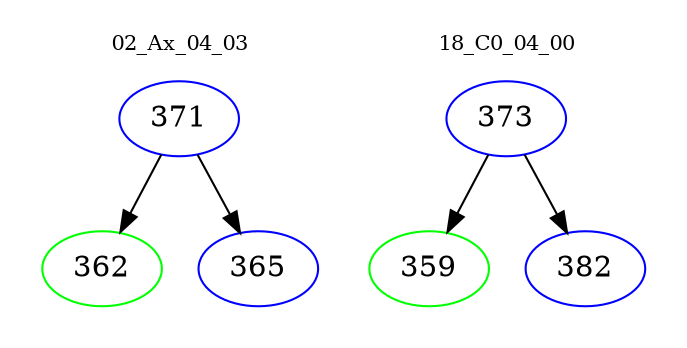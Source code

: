 digraph{
subgraph cluster_0 {
color = white
label = "02_Ax_04_03";
fontsize=10;
T0_371 [label="371", color="blue"]
T0_371 -> T0_362 [color="black"]
T0_362 [label="362", color="green"]
T0_371 -> T0_365 [color="black"]
T0_365 [label="365", color="blue"]
}
subgraph cluster_1 {
color = white
label = "18_C0_04_00";
fontsize=10;
T1_373 [label="373", color="blue"]
T1_373 -> T1_359 [color="black"]
T1_359 [label="359", color="green"]
T1_373 -> T1_382 [color="black"]
T1_382 [label="382", color="blue"]
}
}

